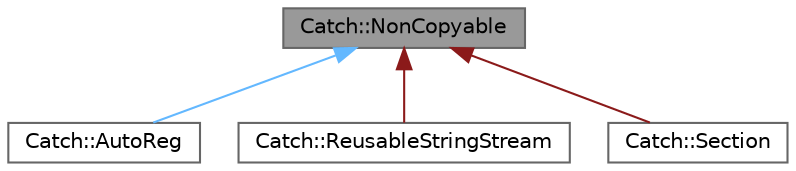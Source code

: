 digraph "Catch::NonCopyable"
{
 // LATEX_PDF_SIZE
  bgcolor="transparent";
  edge [fontname=Helvetica,fontsize=10,labelfontname=Helvetica,labelfontsize=10];
  node [fontname=Helvetica,fontsize=10,shape=box,height=0.2,width=0.4];
  Node1 [id="Node000001",label="Catch::NonCopyable",height=0.2,width=0.4,color="gray40", fillcolor="grey60", style="filled", fontcolor="black",tooltip=" "];
  Node1 -> Node2 [id="edge7_Node000001_Node000002",dir="back",color="steelblue1",style="solid",tooltip=" "];
  Node2 [id="Node000002",label="Catch::AutoReg",height=0.2,width=0.4,color="gray40", fillcolor="white", style="filled",URL="$struct_catch_1_1_auto_reg.html",tooltip=" "];
  Node1 -> Node3 [id="edge8_Node000001_Node000003",dir="back",color="firebrick4",style="solid",tooltip=" "];
  Node3 [id="Node000003",label="Catch::ReusableStringStream",height=0.2,width=0.4,color="gray40", fillcolor="white", style="filled",URL="$class_catch_1_1_reusable_string_stream.html",tooltip=" "];
  Node1 -> Node4 [id="edge9_Node000001_Node000004",dir="back",color="firebrick4",style="solid",tooltip=" "];
  Node4 [id="Node000004",label="Catch::Section",height=0.2,width=0.4,color="gray40", fillcolor="white", style="filled",URL="$class_catch_1_1_section.html",tooltip=" "];
}
